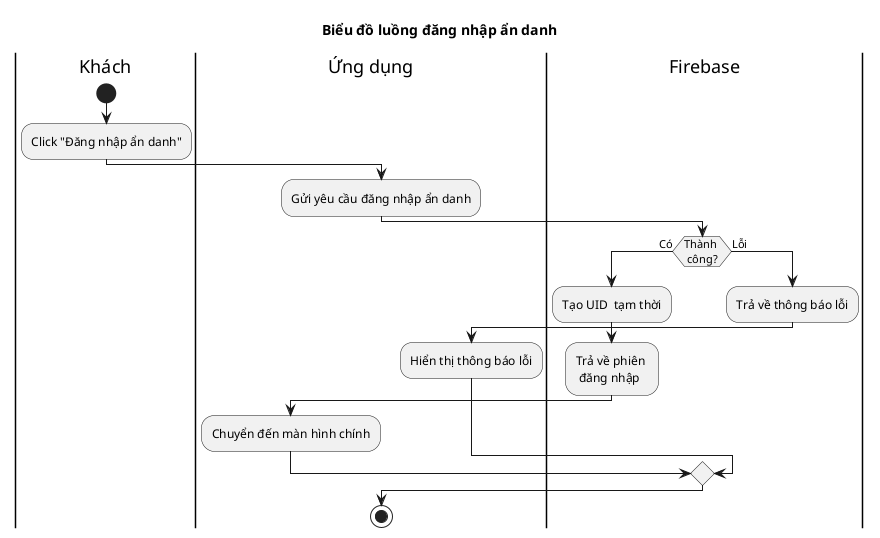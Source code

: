 @startuml
title Biểu đồ luồng đăng nhập ẩn danh
|Khách|
start
:Click "Đăng nhập ẩn danh";
|Ứng dụng|
:Gửi yêu cầu đăng nhập ẩn danh;
|Firebase|
if (Thành \n công?) then (Có)
  :Tạo UID  tạm thời;
  :Trả về phiên \n đăng nhập;
  |Ứng dụng|
  :Chuyển đến màn hình chính;
else (Lỗi)
  |Firebase|
  :Trả về thông báo lỗi;
  |Ứng dụng|
  :Hiển thị thông báo lỗi;
endif

stop
@enduml